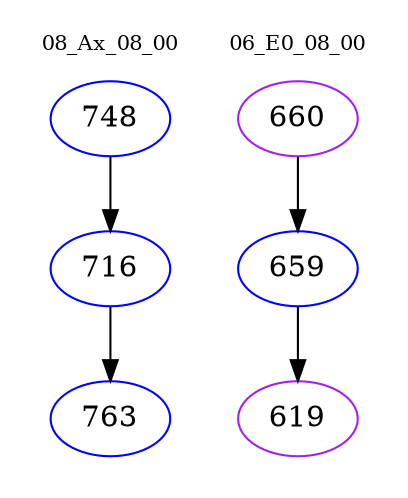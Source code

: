 digraph{
subgraph cluster_0 {
color = white
label = "08_Ax_08_00";
fontsize=10;
T0_748 [label="748", color="blue"]
T0_748 -> T0_716 [color="black"]
T0_716 [label="716", color="blue"]
T0_716 -> T0_763 [color="black"]
T0_763 [label="763", color="blue"]
}
subgraph cluster_1 {
color = white
label = "06_E0_08_00";
fontsize=10;
T1_660 [label="660", color="purple"]
T1_660 -> T1_659 [color="black"]
T1_659 [label="659", color="blue"]
T1_659 -> T1_619 [color="black"]
T1_619 [label="619", color="purple"]
}
}
